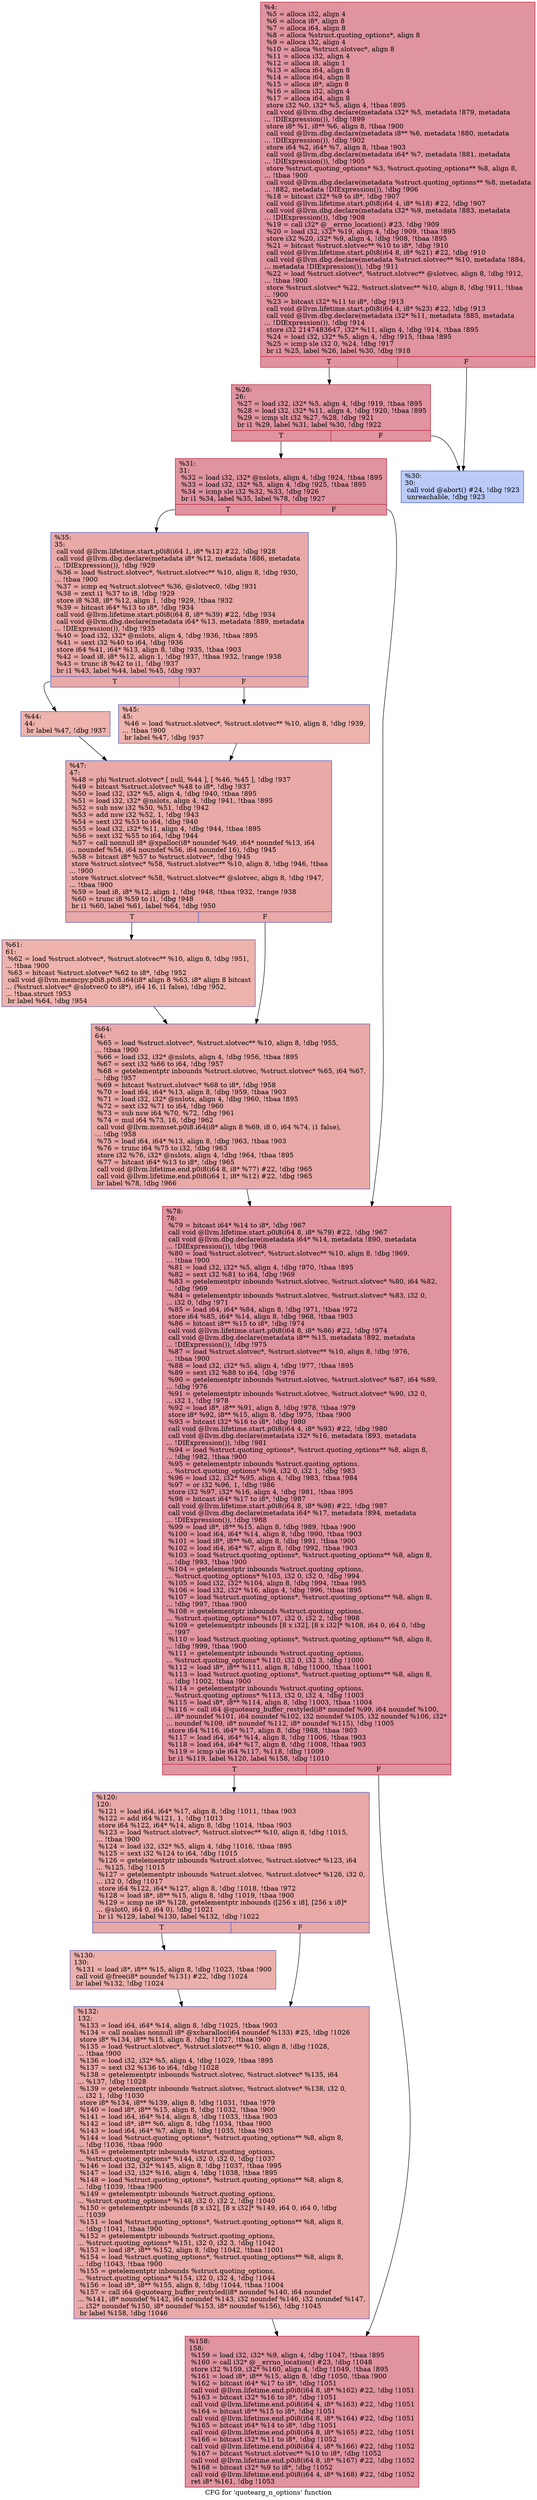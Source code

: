 digraph "CFG for 'quotearg_n_options' function" {
	label="CFG for 'quotearg_n_options' function";

	Node0x12ccab0 [shape=record,color="#b70d28ff", style=filled, fillcolor="#b70d2870",label="{%4:\l  %5 = alloca i32, align 4\l  %6 = alloca i8*, align 8\l  %7 = alloca i64, align 8\l  %8 = alloca %struct.quoting_options*, align 8\l  %9 = alloca i32, align 4\l  %10 = alloca %struct.slotvec*, align 8\l  %11 = alloca i32, align 4\l  %12 = alloca i8, align 1\l  %13 = alloca i64, align 8\l  %14 = alloca i64, align 8\l  %15 = alloca i8*, align 8\l  %16 = alloca i32, align 4\l  %17 = alloca i64, align 8\l  store i32 %0, i32* %5, align 4, !tbaa !895\l  call void @llvm.dbg.declare(metadata i32* %5, metadata !879, metadata\l... !DIExpression()), !dbg !899\l  store i8* %1, i8** %6, align 8, !tbaa !900\l  call void @llvm.dbg.declare(metadata i8** %6, metadata !880, metadata\l... !DIExpression()), !dbg !902\l  store i64 %2, i64* %7, align 8, !tbaa !903\l  call void @llvm.dbg.declare(metadata i64* %7, metadata !881, metadata\l... !DIExpression()), !dbg !905\l  store %struct.quoting_options* %3, %struct.quoting_options** %8, align 8,\l... !tbaa !900\l  call void @llvm.dbg.declare(metadata %struct.quoting_options** %8, metadata\l... !882, metadata !DIExpression()), !dbg !906\l  %18 = bitcast i32* %9 to i8*, !dbg !907\l  call void @llvm.lifetime.start.p0i8(i64 4, i8* %18) #22, !dbg !907\l  call void @llvm.dbg.declare(metadata i32* %9, metadata !883, metadata\l... !DIExpression()), !dbg !908\l  %19 = call i32* @__errno_location() #23, !dbg !909\l  %20 = load i32, i32* %19, align 4, !dbg !909, !tbaa !895\l  store i32 %20, i32* %9, align 4, !dbg !908, !tbaa !895\l  %21 = bitcast %struct.slotvec** %10 to i8*, !dbg !910\l  call void @llvm.lifetime.start.p0i8(i64 8, i8* %21) #22, !dbg !910\l  call void @llvm.dbg.declare(metadata %struct.slotvec** %10, metadata !884,\l... metadata !DIExpression()), !dbg !911\l  %22 = load %struct.slotvec*, %struct.slotvec** @slotvec, align 8, !dbg !912,\l... !tbaa !900\l  store %struct.slotvec* %22, %struct.slotvec** %10, align 8, !dbg !911, !tbaa\l... !900\l  %23 = bitcast i32* %11 to i8*, !dbg !913\l  call void @llvm.lifetime.start.p0i8(i64 4, i8* %23) #22, !dbg !913\l  call void @llvm.dbg.declare(metadata i32* %11, metadata !885, metadata\l... !DIExpression()), !dbg !914\l  store i32 2147483647, i32* %11, align 4, !dbg !914, !tbaa !895\l  %24 = load i32, i32* %5, align 4, !dbg !915, !tbaa !895\l  %25 = icmp sle i32 0, %24, !dbg !917\l  br i1 %25, label %26, label %30, !dbg !918\l|{<s0>T|<s1>F}}"];
	Node0x12ccab0:s0 -> Node0x144c990;
	Node0x12ccab0:s1 -> Node0x144c9e0;
	Node0x144c990 [shape=record,color="#b70d28ff", style=filled, fillcolor="#b70d2870",label="{%26:\l26:                                               \l  %27 = load i32, i32* %5, align 4, !dbg !919, !tbaa !895\l  %28 = load i32, i32* %11, align 4, !dbg !920, !tbaa !895\l  %29 = icmp slt i32 %27, %28, !dbg !921\l  br i1 %29, label %31, label %30, !dbg !922\l|{<s0>T|<s1>F}}"];
	Node0x144c990:s0 -> Node0x144ca30;
	Node0x144c990:s1 -> Node0x144c9e0;
	Node0x144c9e0 [shape=record,color="#3d50c3ff", style=filled, fillcolor="#6687ed70",label="{%30:\l30:                                               \l  call void @abort() #24, !dbg !923\l  unreachable, !dbg !923\l}"];
	Node0x144ca30 [shape=record,color="#b70d28ff", style=filled, fillcolor="#b70d2870",label="{%31:\l31:                                               \l  %32 = load i32, i32* @nslots, align 4, !dbg !924, !tbaa !895\l  %33 = load i32, i32* %5, align 4, !dbg !925, !tbaa !895\l  %34 = icmp sle i32 %32, %33, !dbg !926\l  br i1 %34, label %35, label %78, !dbg !927\l|{<s0>T|<s1>F}}"];
	Node0x144ca30:s0 -> Node0x144ca80;
	Node0x144ca30:s1 -> Node0x144cc60;
	Node0x144ca80 [shape=record,color="#3d50c3ff", style=filled, fillcolor="#ca3b3770",label="{%35:\l35:                                               \l  call void @llvm.lifetime.start.p0i8(i64 1, i8* %12) #22, !dbg !928\l  call void @llvm.dbg.declare(metadata i8* %12, metadata !886, metadata\l... !DIExpression()), !dbg !929\l  %36 = load %struct.slotvec*, %struct.slotvec** %10, align 8, !dbg !930,\l... !tbaa !900\l  %37 = icmp eq %struct.slotvec* %36, @slotvec0, !dbg !931\l  %38 = zext i1 %37 to i8, !dbg !929\l  store i8 %38, i8* %12, align 1, !dbg !929, !tbaa !932\l  %39 = bitcast i64* %13 to i8*, !dbg !934\l  call void @llvm.lifetime.start.p0i8(i64 8, i8* %39) #22, !dbg !934\l  call void @llvm.dbg.declare(metadata i64* %13, metadata !889, metadata\l... !DIExpression()), !dbg !935\l  %40 = load i32, i32* @nslots, align 4, !dbg !936, !tbaa !895\l  %41 = sext i32 %40 to i64, !dbg !936\l  store i64 %41, i64* %13, align 8, !dbg !935, !tbaa !903\l  %42 = load i8, i8* %12, align 1, !dbg !937, !tbaa !932, !range !938\l  %43 = trunc i8 %42 to i1, !dbg !937\l  br i1 %43, label %44, label %45, !dbg !937\l|{<s0>T|<s1>F}}"];
	Node0x144ca80:s0 -> Node0x144cad0;
	Node0x144ca80:s1 -> Node0x144cb20;
	Node0x144cad0 [shape=record,color="#3d50c3ff", style=filled, fillcolor="#d6524470",label="{%44:\l44:                                               \l  br label %47, !dbg !937\l}"];
	Node0x144cad0 -> Node0x144cb70;
	Node0x144cb20 [shape=record,color="#3d50c3ff", style=filled, fillcolor="#d6524470",label="{%45:\l45:                                               \l  %46 = load %struct.slotvec*, %struct.slotvec** %10, align 8, !dbg !939,\l... !tbaa !900\l  br label %47, !dbg !937\l}"];
	Node0x144cb20 -> Node0x144cb70;
	Node0x144cb70 [shape=record,color="#3d50c3ff", style=filled, fillcolor="#ca3b3770",label="{%47:\l47:                                               \l  %48 = phi %struct.slotvec* [ null, %44 ], [ %46, %45 ], !dbg !937\l  %49 = bitcast %struct.slotvec* %48 to i8*, !dbg !937\l  %50 = load i32, i32* %5, align 4, !dbg !940, !tbaa !895\l  %51 = load i32, i32* @nslots, align 4, !dbg !941, !tbaa !895\l  %52 = sub nsw i32 %50, %51, !dbg !942\l  %53 = add nsw i32 %52, 1, !dbg !943\l  %54 = sext i32 %53 to i64, !dbg !940\l  %55 = load i32, i32* %11, align 4, !dbg !944, !tbaa !895\l  %56 = sext i32 %55 to i64, !dbg !944\l  %57 = call nonnull i8* @xpalloc(i8* noundef %49, i64* noundef %13, i64\l... noundef %54, i64 noundef %56, i64 noundef 16), !dbg !945\l  %58 = bitcast i8* %57 to %struct.slotvec*, !dbg !945\l  store %struct.slotvec* %58, %struct.slotvec** %10, align 8, !dbg !946, !tbaa\l... !900\l  store %struct.slotvec* %58, %struct.slotvec** @slotvec, align 8, !dbg !947,\l... !tbaa !900\l  %59 = load i8, i8* %12, align 1, !dbg !948, !tbaa !932, !range !938\l  %60 = trunc i8 %59 to i1, !dbg !948\l  br i1 %60, label %61, label %64, !dbg !950\l|{<s0>T|<s1>F}}"];
	Node0x144cb70:s0 -> Node0x144cbc0;
	Node0x144cb70:s1 -> Node0x144cc10;
	Node0x144cbc0 [shape=record,color="#3d50c3ff", style=filled, fillcolor="#d6524470",label="{%61:\l61:                                               \l  %62 = load %struct.slotvec*, %struct.slotvec** %10, align 8, !dbg !951,\l... !tbaa !900\l  %63 = bitcast %struct.slotvec* %62 to i8*, !dbg !952\l  call void @llvm.memcpy.p0i8.p0i8.i64(i8* align 8 %63, i8* align 8 bitcast\l... (%struct.slotvec* @slotvec0 to i8*), i64 16, i1 false), !dbg !952,\l... !tbaa.struct !953\l  br label %64, !dbg !954\l}"];
	Node0x144cbc0 -> Node0x144cc10;
	Node0x144cc10 [shape=record,color="#3d50c3ff", style=filled, fillcolor="#ca3b3770",label="{%64:\l64:                                               \l  %65 = load %struct.slotvec*, %struct.slotvec** %10, align 8, !dbg !955,\l... !tbaa !900\l  %66 = load i32, i32* @nslots, align 4, !dbg !956, !tbaa !895\l  %67 = sext i32 %66 to i64, !dbg !957\l  %68 = getelementptr inbounds %struct.slotvec, %struct.slotvec* %65, i64 %67,\l... !dbg !957\l  %69 = bitcast %struct.slotvec* %68 to i8*, !dbg !958\l  %70 = load i64, i64* %13, align 8, !dbg !959, !tbaa !903\l  %71 = load i32, i32* @nslots, align 4, !dbg !960, !tbaa !895\l  %72 = sext i32 %71 to i64, !dbg !960\l  %73 = sub nsw i64 %70, %72, !dbg !961\l  %74 = mul i64 %73, 16, !dbg !962\l  call void @llvm.memset.p0i8.i64(i8* align 8 %69, i8 0, i64 %74, i1 false),\l... !dbg !958\l  %75 = load i64, i64* %13, align 8, !dbg !963, !tbaa !903\l  %76 = trunc i64 %75 to i32, !dbg !963\l  store i32 %76, i32* @nslots, align 4, !dbg !964, !tbaa !895\l  %77 = bitcast i64* %13 to i8*, !dbg !965\l  call void @llvm.lifetime.end.p0i8(i64 8, i8* %77) #22, !dbg !965\l  call void @llvm.lifetime.end.p0i8(i64 1, i8* %12) #22, !dbg !965\l  br label %78, !dbg !966\l}"];
	Node0x144cc10 -> Node0x144cc60;
	Node0x144cc60 [shape=record,color="#b70d28ff", style=filled, fillcolor="#b70d2870",label="{%78:\l78:                                               \l  %79 = bitcast i64* %14 to i8*, !dbg !967\l  call void @llvm.lifetime.start.p0i8(i64 8, i8* %79) #22, !dbg !967\l  call void @llvm.dbg.declare(metadata i64* %14, metadata !890, metadata\l... !DIExpression()), !dbg !968\l  %80 = load %struct.slotvec*, %struct.slotvec** %10, align 8, !dbg !969,\l... !tbaa !900\l  %81 = load i32, i32* %5, align 4, !dbg !970, !tbaa !895\l  %82 = sext i32 %81 to i64, !dbg !969\l  %83 = getelementptr inbounds %struct.slotvec, %struct.slotvec* %80, i64 %82,\l... !dbg !969\l  %84 = getelementptr inbounds %struct.slotvec, %struct.slotvec* %83, i32 0,\l... i32 0, !dbg !971\l  %85 = load i64, i64* %84, align 8, !dbg !971, !tbaa !972\l  store i64 %85, i64* %14, align 8, !dbg !968, !tbaa !903\l  %86 = bitcast i8** %15 to i8*, !dbg !974\l  call void @llvm.lifetime.start.p0i8(i64 8, i8* %86) #22, !dbg !974\l  call void @llvm.dbg.declare(metadata i8** %15, metadata !892, metadata\l... !DIExpression()), !dbg !975\l  %87 = load %struct.slotvec*, %struct.slotvec** %10, align 8, !dbg !976,\l... !tbaa !900\l  %88 = load i32, i32* %5, align 4, !dbg !977, !tbaa !895\l  %89 = sext i32 %88 to i64, !dbg !976\l  %90 = getelementptr inbounds %struct.slotvec, %struct.slotvec* %87, i64 %89,\l... !dbg !976\l  %91 = getelementptr inbounds %struct.slotvec, %struct.slotvec* %90, i32 0,\l... i32 1, !dbg !978\l  %92 = load i8*, i8** %91, align 8, !dbg !978, !tbaa !979\l  store i8* %92, i8** %15, align 8, !dbg !975, !tbaa !900\l  %93 = bitcast i32* %16 to i8*, !dbg !980\l  call void @llvm.lifetime.start.p0i8(i64 4, i8* %93) #22, !dbg !980\l  call void @llvm.dbg.declare(metadata i32* %16, metadata !893, metadata\l... !DIExpression()), !dbg !981\l  %94 = load %struct.quoting_options*, %struct.quoting_options** %8, align 8,\l... !dbg !982, !tbaa !900\l  %95 = getelementptr inbounds %struct.quoting_options,\l... %struct.quoting_options* %94, i32 0, i32 1, !dbg !983\l  %96 = load i32, i32* %95, align 4, !dbg !983, !tbaa !984\l  %97 = or i32 %96, 1, !dbg !986\l  store i32 %97, i32* %16, align 4, !dbg !981, !tbaa !895\l  %98 = bitcast i64* %17 to i8*, !dbg !987\l  call void @llvm.lifetime.start.p0i8(i64 8, i8* %98) #22, !dbg !987\l  call void @llvm.dbg.declare(metadata i64* %17, metadata !894, metadata\l... !DIExpression()), !dbg !988\l  %99 = load i8*, i8** %15, align 8, !dbg !989, !tbaa !900\l  %100 = load i64, i64* %14, align 8, !dbg !990, !tbaa !903\l  %101 = load i8*, i8** %6, align 8, !dbg !991, !tbaa !900\l  %102 = load i64, i64* %7, align 8, !dbg !992, !tbaa !903\l  %103 = load %struct.quoting_options*, %struct.quoting_options** %8, align 8,\l... !dbg !993, !tbaa !900\l  %104 = getelementptr inbounds %struct.quoting_options,\l... %struct.quoting_options* %103, i32 0, i32 0, !dbg !994\l  %105 = load i32, i32* %104, align 8, !dbg !994, !tbaa !995\l  %106 = load i32, i32* %16, align 4, !dbg !996, !tbaa !895\l  %107 = load %struct.quoting_options*, %struct.quoting_options** %8, align 8,\l... !dbg !997, !tbaa !900\l  %108 = getelementptr inbounds %struct.quoting_options,\l... %struct.quoting_options* %107, i32 0, i32 2, !dbg !998\l  %109 = getelementptr inbounds [8 x i32], [8 x i32]* %108, i64 0, i64 0, !dbg\l... !997\l  %110 = load %struct.quoting_options*, %struct.quoting_options** %8, align 8,\l... !dbg !999, !tbaa !900\l  %111 = getelementptr inbounds %struct.quoting_options,\l... %struct.quoting_options* %110, i32 0, i32 3, !dbg !1000\l  %112 = load i8*, i8** %111, align 8, !dbg !1000, !tbaa !1001\l  %113 = load %struct.quoting_options*, %struct.quoting_options** %8, align 8,\l... !dbg !1002, !tbaa !900\l  %114 = getelementptr inbounds %struct.quoting_options,\l... %struct.quoting_options* %113, i32 0, i32 4, !dbg !1003\l  %115 = load i8*, i8** %114, align 8, !dbg !1003, !tbaa !1004\l  %116 = call i64 @quotearg_buffer_restyled(i8* noundef %99, i64 noundef %100,\l... i8* noundef %101, i64 noundef %102, i32 noundef %105, i32 noundef %106, i32*\l... noundef %109, i8* noundef %112, i8* noundef %115), !dbg !1005\l  store i64 %116, i64* %17, align 8, !dbg !988, !tbaa !903\l  %117 = load i64, i64* %14, align 8, !dbg !1006, !tbaa !903\l  %118 = load i64, i64* %17, align 8, !dbg !1008, !tbaa !903\l  %119 = icmp ule i64 %117, %118, !dbg !1009\l  br i1 %119, label %120, label %158, !dbg !1010\l|{<s0>T|<s1>F}}"];
	Node0x144cc60:s0 -> Node0x144ccb0;
	Node0x144cc60:s1 -> Node0x144cda0;
	Node0x144ccb0 [shape=record,color="#3d50c3ff", style=filled, fillcolor="#ca3b3770",label="{%120:\l120:                                              \l  %121 = load i64, i64* %17, align 8, !dbg !1011, !tbaa !903\l  %122 = add i64 %121, 1, !dbg !1013\l  store i64 %122, i64* %14, align 8, !dbg !1014, !tbaa !903\l  %123 = load %struct.slotvec*, %struct.slotvec** %10, align 8, !dbg !1015,\l... !tbaa !900\l  %124 = load i32, i32* %5, align 4, !dbg !1016, !tbaa !895\l  %125 = sext i32 %124 to i64, !dbg !1015\l  %126 = getelementptr inbounds %struct.slotvec, %struct.slotvec* %123, i64\l... %125, !dbg !1015\l  %127 = getelementptr inbounds %struct.slotvec, %struct.slotvec* %126, i32 0,\l... i32 0, !dbg !1017\l  store i64 %122, i64* %127, align 8, !dbg !1018, !tbaa !972\l  %128 = load i8*, i8** %15, align 8, !dbg !1019, !tbaa !900\l  %129 = icmp ne i8* %128, getelementptr inbounds ([256 x i8], [256 x i8]*\l... @slot0, i64 0, i64 0), !dbg !1021\l  br i1 %129, label %130, label %132, !dbg !1022\l|{<s0>T|<s1>F}}"];
	Node0x144ccb0:s0 -> Node0x144cd00;
	Node0x144ccb0:s1 -> Node0x144cd50;
	Node0x144cd00 [shape=record,color="#3d50c3ff", style=filled, fillcolor="#d24b4070",label="{%130:\l130:                                              \l  %131 = load i8*, i8** %15, align 8, !dbg !1023, !tbaa !900\l  call void @free(i8* noundef %131) #22, !dbg !1024\l  br label %132, !dbg !1024\l}"];
	Node0x144cd00 -> Node0x144cd50;
	Node0x144cd50 [shape=record,color="#3d50c3ff", style=filled, fillcolor="#ca3b3770",label="{%132:\l132:                                              \l  %133 = load i64, i64* %14, align 8, !dbg !1025, !tbaa !903\l  %134 = call noalias nonnull i8* @xcharalloc(i64 noundef %133) #25, !dbg !1026\l  store i8* %134, i8** %15, align 8, !dbg !1027, !tbaa !900\l  %135 = load %struct.slotvec*, %struct.slotvec** %10, align 8, !dbg !1028,\l... !tbaa !900\l  %136 = load i32, i32* %5, align 4, !dbg !1029, !tbaa !895\l  %137 = sext i32 %136 to i64, !dbg !1028\l  %138 = getelementptr inbounds %struct.slotvec, %struct.slotvec* %135, i64\l... %137, !dbg !1028\l  %139 = getelementptr inbounds %struct.slotvec, %struct.slotvec* %138, i32 0,\l... i32 1, !dbg !1030\l  store i8* %134, i8** %139, align 8, !dbg !1031, !tbaa !979\l  %140 = load i8*, i8** %15, align 8, !dbg !1032, !tbaa !900\l  %141 = load i64, i64* %14, align 8, !dbg !1033, !tbaa !903\l  %142 = load i8*, i8** %6, align 8, !dbg !1034, !tbaa !900\l  %143 = load i64, i64* %7, align 8, !dbg !1035, !tbaa !903\l  %144 = load %struct.quoting_options*, %struct.quoting_options** %8, align 8,\l... !dbg !1036, !tbaa !900\l  %145 = getelementptr inbounds %struct.quoting_options,\l... %struct.quoting_options* %144, i32 0, i32 0, !dbg !1037\l  %146 = load i32, i32* %145, align 8, !dbg !1037, !tbaa !995\l  %147 = load i32, i32* %16, align 4, !dbg !1038, !tbaa !895\l  %148 = load %struct.quoting_options*, %struct.quoting_options** %8, align 8,\l... !dbg !1039, !tbaa !900\l  %149 = getelementptr inbounds %struct.quoting_options,\l... %struct.quoting_options* %148, i32 0, i32 2, !dbg !1040\l  %150 = getelementptr inbounds [8 x i32], [8 x i32]* %149, i64 0, i64 0, !dbg\l... !1039\l  %151 = load %struct.quoting_options*, %struct.quoting_options** %8, align 8,\l... !dbg !1041, !tbaa !900\l  %152 = getelementptr inbounds %struct.quoting_options,\l... %struct.quoting_options* %151, i32 0, i32 3, !dbg !1042\l  %153 = load i8*, i8** %152, align 8, !dbg !1042, !tbaa !1001\l  %154 = load %struct.quoting_options*, %struct.quoting_options** %8, align 8,\l... !dbg !1043, !tbaa !900\l  %155 = getelementptr inbounds %struct.quoting_options,\l... %struct.quoting_options* %154, i32 0, i32 4, !dbg !1044\l  %156 = load i8*, i8** %155, align 8, !dbg !1044, !tbaa !1004\l  %157 = call i64 @quotearg_buffer_restyled(i8* noundef %140, i64 noundef\l... %141, i8* noundef %142, i64 noundef %143, i32 noundef %146, i32 noundef %147,\l... i32* noundef %150, i8* noundef %153, i8* noundef %156), !dbg !1045\l  br label %158, !dbg !1046\l}"];
	Node0x144cd50 -> Node0x144cda0;
	Node0x144cda0 [shape=record,color="#b70d28ff", style=filled, fillcolor="#b70d2870",label="{%158:\l158:                                              \l  %159 = load i32, i32* %9, align 4, !dbg !1047, !tbaa !895\l  %160 = call i32* @__errno_location() #23, !dbg !1048\l  store i32 %159, i32* %160, align 4, !dbg !1049, !tbaa !895\l  %161 = load i8*, i8** %15, align 8, !dbg !1050, !tbaa !900\l  %162 = bitcast i64* %17 to i8*, !dbg !1051\l  call void @llvm.lifetime.end.p0i8(i64 8, i8* %162) #22, !dbg !1051\l  %163 = bitcast i32* %16 to i8*, !dbg !1051\l  call void @llvm.lifetime.end.p0i8(i64 4, i8* %163) #22, !dbg !1051\l  %164 = bitcast i8** %15 to i8*, !dbg !1051\l  call void @llvm.lifetime.end.p0i8(i64 8, i8* %164) #22, !dbg !1051\l  %165 = bitcast i64* %14 to i8*, !dbg !1051\l  call void @llvm.lifetime.end.p0i8(i64 8, i8* %165) #22, !dbg !1051\l  %166 = bitcast i32* %11 to i8*, !dbg !1052\l  call void @llvm.lifetime.end.p0i8(i64 4, i8* %166) #22, !dbg !1052\l  %167 = bitcast %struct.slotvec** %10 to i8*, !dbg !1052\l  call void @llvm.lifetime.end.p0i8(i64 8, i8* %167) #22, !dbg !1052\l  %168 = bitcast i32* %9 to i8*, !dbg !1052\l  call void @llvm.lifetime.end.p0i8(i64 4, i8* %168) #22, !dbg !1052\l  ret i8* %161, !dbg !1053\l}"];
}
